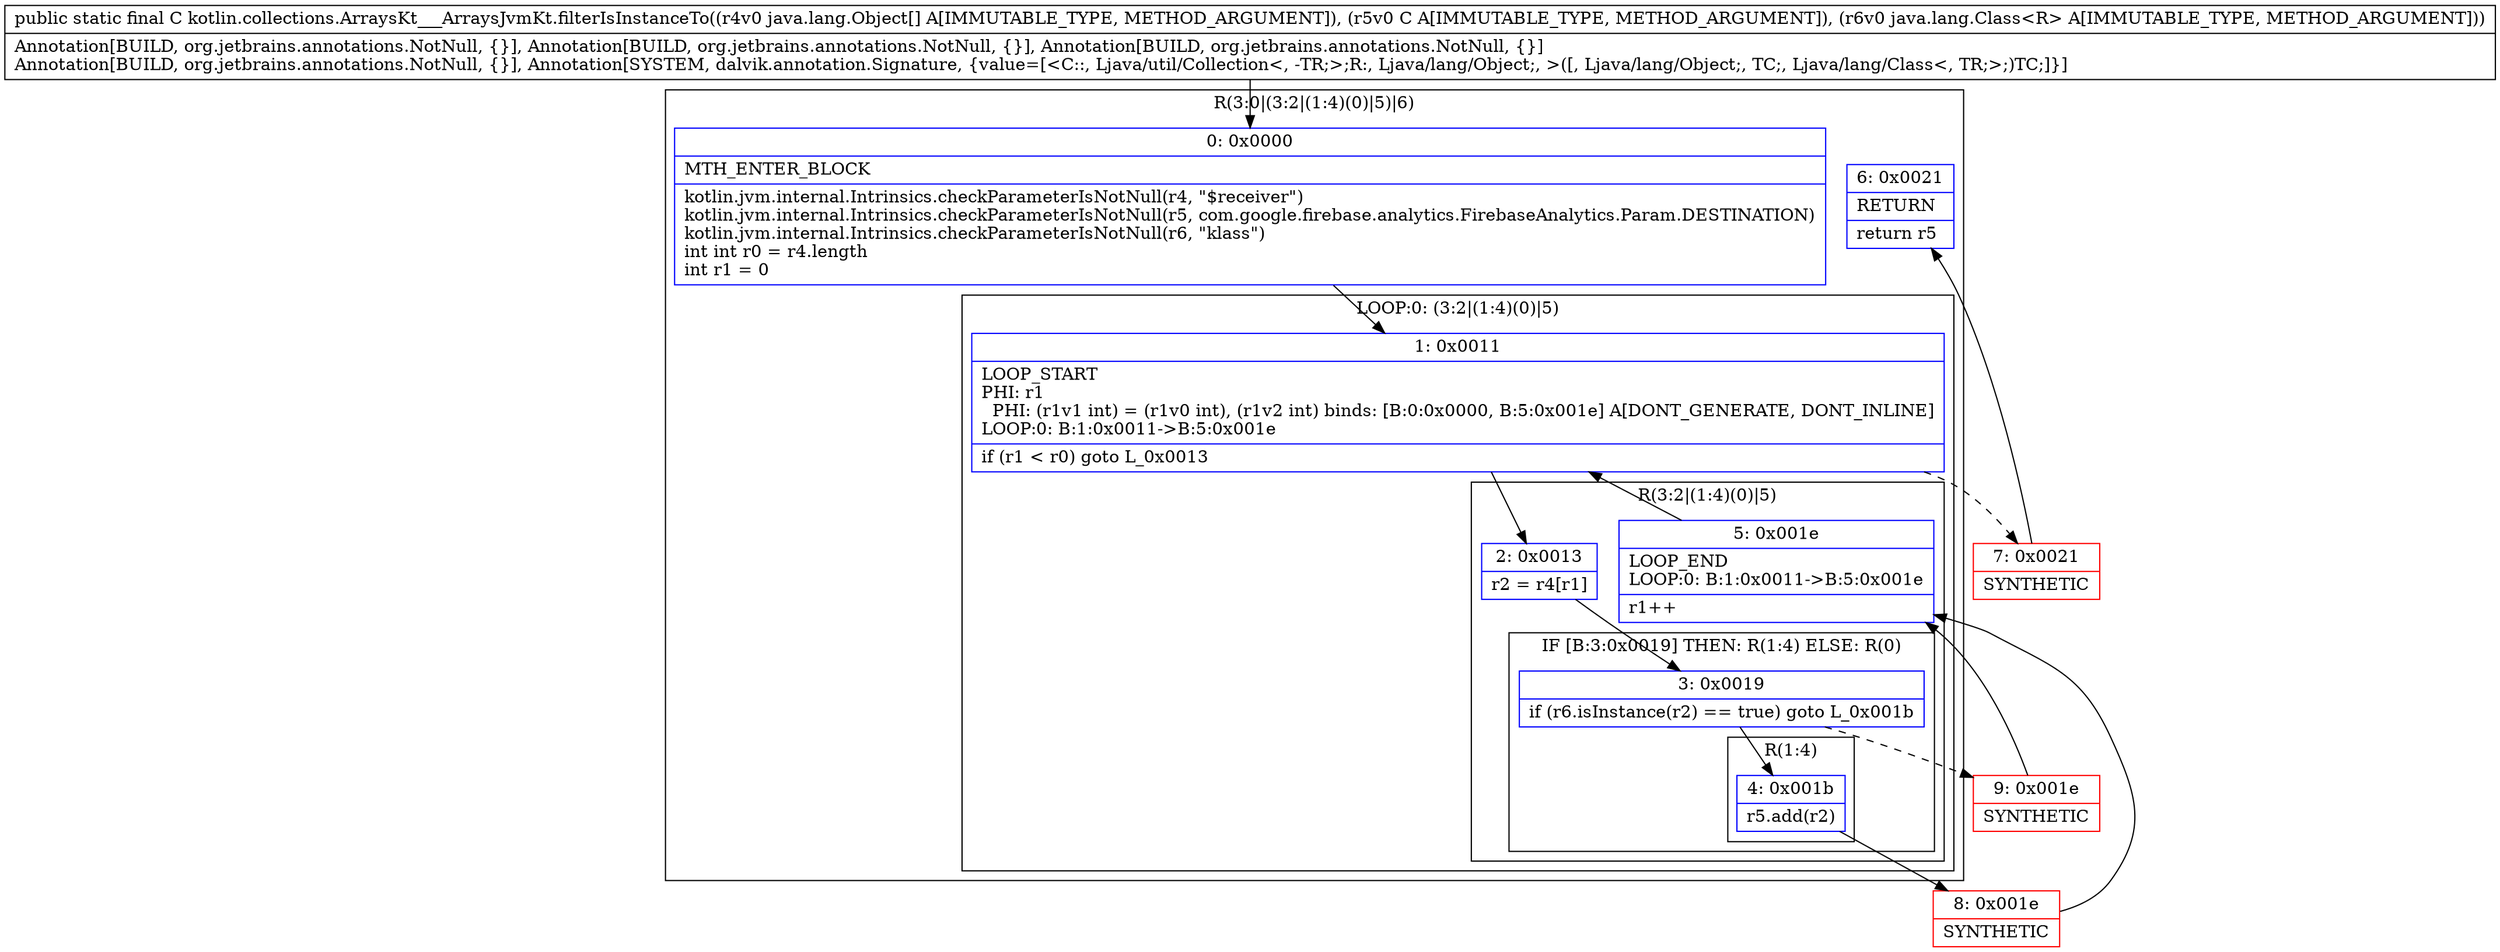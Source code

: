 digraph "CFG forkotlin.collections.ArraysKt___ArraysJvmKt.filterIsInstanceTo([Ljava\/lang\/Object;Ljava\/util\/Collection;Ljava\/lang\/Class;)Ljava\/util\/Collection;" {
subgraph cluster_Region_833258272 {
label = "R(3:0|(3:2|(1:4)(0)|5)|6)";
node [shape=record,color=blue];
Node_0 [shape=record,label="{0\:\ 0x0000|MTH_ENTER_BLOCK\l|kotlin.jvm.internal.Intrinsics.checkParameterIsNotNull(r4, \"$receiver\")\lkotlin.jvm.internal.Intrinsics.checkParameterIsNotNull(r5, com.google.firebase.analytics.FirebaseAnalytics.Param.DESTINATION)\lkotlin.jvm.internal.Intrinsics.checkParameterIsNotNull(r6, \"klass\")\lint int r0 = r4.length\lint r1 = 0\l}"];
subgraph cluster_LoopRegion_1028922946 {
label = "LOOP:0: (3:2|(1:4)(0)|5)";
node [shape=record,color=blue];
Node_1 [shape=record,label="{1\:\ 0x0011|LOOP_START\lPHI: r1 \l  PHI: (r1v1 int) = (r1v0 int), (r1v2 int) binds: [B:0:0x0000, B:5:0x001e] A[DONT_GENERATE, DONT_INLINE]\lLOOP:0: B:1:0x0011\-\>B:5:0x001e\l|if (r1 \< r0) goto L_0x0013\l}"];
subgraph cluster_Region_1950629027 {
label = "R(3:2|(1:4)(0)|5)";
node [shape=record,color=blue];
Node_2 [shape=record,label="{2\:\ 0x0013|r2 = r4[r1]\l}"];
subgraph cluster_IfRegion_377355906 {
label = "IF [B:3:0x0019] THEN: R(1:4) ELSE: R(0)";
node [shape=record,color=blue];
Node_3 [shape=record,label="{3\:\ 0x0019|if (r6.isInstance(r2) == true) goto L_0x001b\l}"];
subgraph cluster_Region_695377575 {
label = "R(1:4)";
node [shape=record,color=blue];
Node_4 [shape=record,label="{4\:\ 0x001b|r5.add(r2)\l}"];
}
subgraph cluster_Region_493676561 {
label = "R(0)";
node [shape=record,color=blue];
}
}
Node_5 [shape=record,label="{5\:\ 0x001e|LOOP_END\lLOOP:0: B:1:0x0011\-\>B:5:0x001e\l|r1++\l}"];
}
}
Node_6 [shape=record,label="{6\:\ 0x0021|RETURN\l|return r5\l}"];
}
Node_7 [shape=record,color=red,label="{7\:\ 0x0021|SYNTHETIC\l}"];
Node_8 [shape=record,color=red,label="{8\:\ 0x001e|SYNTHETIC\l}"];
Node_9 [shape=record,color=red,label="{9\:\ 0x001e|SYNTHETIC\l}"];
MethodNode[shape=record,label="{public static final C kotlin.collections.ArraysKt___ArraysJvmKt.filterIsInstanceTo((r4v0 java.lang.Object[] A[IMMUTABLE_TYPE, METHOD_ARGUMENT]), (r5v0 C A[IMMUTABLE_TYPE, METHOD_ARGUMENT]), (r6v0 java.lang.Class\<R\> A[IMMUTABLE_TYPE, METHOD_ARGUMENT]))  | Annotation[BUILD, org.jetbrains.annotations.NotNull, \{\}], Annotation[BUILD, org.jetbrains.annotations.NotNull, \{\}], Annotation[BUILD, org.jetbrains.annotations.NotNull, \{\}]\lAnnotation[BUILD, org.jetbrains.annotations.NotNull, \{\}], Annotation[SYSTEM, dalvik.annotation.Signature, \{value=[\<C::, Ljava\/util\/Collection\<, \-TR;\>;R:, Ljava\/lang\/Object;, \>([, Ljava\/lang\/Object;, TC;, Ljava\/lang\/Class\<, TR;\>;)TC;]\}]\l}"];
MethodNode -> Node_0;
Node_0 -> Node_1;
Node_1 -> Node_2;
Node_1 -> Node_7[style=dashed];
Node_2 -> Node_3;
Node_3 -> Node_4;
Node_3 -> Node_9[style=dashed];
Node_4 -> Node_8;
Node_5 -> Node_1;
Node_7 -> Node_6;
Node_8 -> Node_5;
Node_9 -> Node_5;
}

